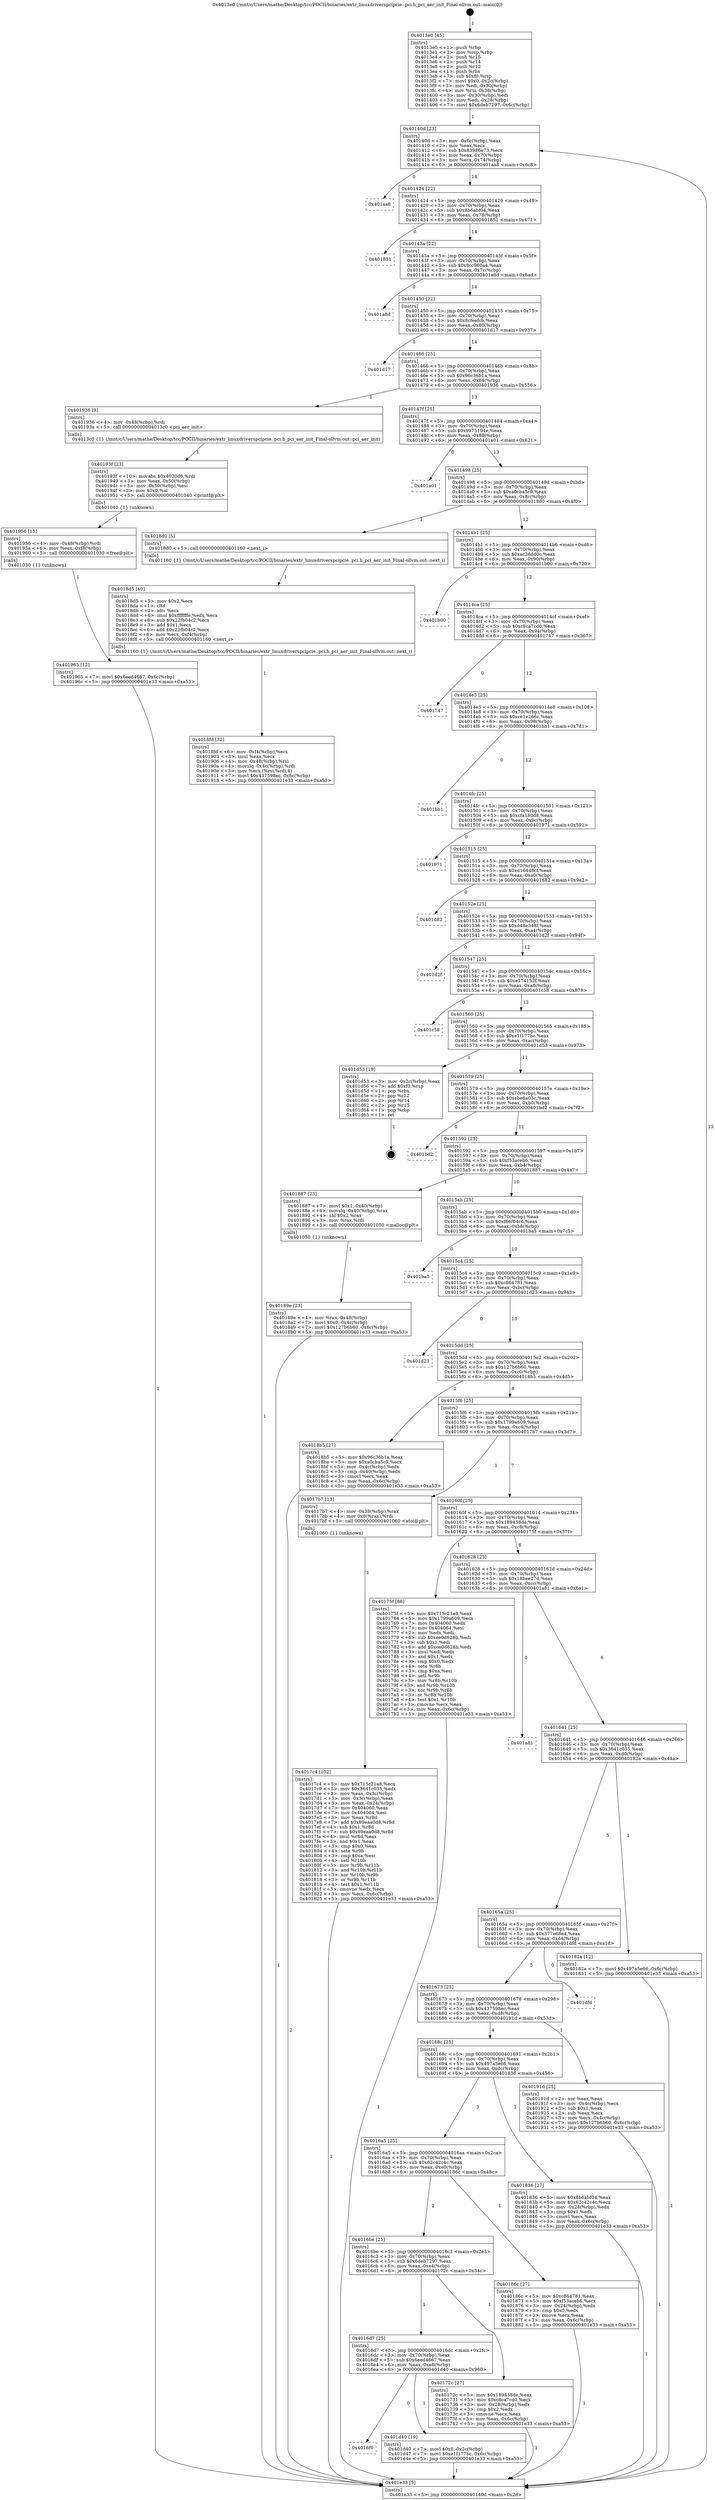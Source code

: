 digraph "0x4013e0" {
  label = "0x4013e0 (/mnt/c/Users/mathe/Desktop/tcc/POCII/binaries/extr_linuxdriverspcipcie..pci.h_pci_aer_init_Final-ollvm.out::main(0))"
  labelloc = "t"
  node[shape=record]

  Entry [label="",width=0.3,height=0.3,shape=circle,fillcolor=black,style=filled]
  "0x40140d" [label="{
     0x40140d [23]\l
     | [instrs]\l
     &nbsp;&nbsp;0x40140d \<+3\>: mov -0x6c(%rbp),%eax\l
     &nbsp;&nbsp;0x401410 \<+2\>: mov %eax,%ecx\l
     &nbsp;&nbsp;0x401412 \<+6\>: sub $0x83986e73,%ecx\l
     &nbsp;&nbsp;0x401418 \<+3\>: mov %eax,-0x70(%rbp)\l
     &nbsp;&nbsp;0x40141b \<+3\>: mov %ecx,-0x74(%rbp)\l
     &nbsp;&nbsp;0x40141e \<+6\>: je 0000000000401aa8 \<main+0x6c8\>\l
  }"]
  "0x401aa8" [label="{
     0x401aa8\l
  }", style=dashed]
  "0x401424" [label="{
     0x401424 [22]\l
     | [instrs]\l
     &nbsp;&nbsp;0x401424 \<+5\>: jmp 0000000000401429 \<main+0x49\>\l
     &nbsp;&nbsp;0x401429 \<+3\>: mov -0x70(%rbp),%eax\l
     &nbsp;&nbsp;0x40142c \<+5\>: sub $0x8b6abf04,%eax\l
     &nbsp;&nbsp;0x401431 \<+3\>: mov %eax,-0x78(%rbp)\l
     &nbsp;&nbsp;0x401434 \<+6\>: je 0000000000401851 \<main+0x471\>\l
  }"]
  Exit [label="",width=0.3,height=0.3,shape=circle,fillcolor=black,style=filled,peripheries=2]
  "0x401851" [label="{
     0x401851\l
  }", style=dashed]
  "0x40143a" [label="{
     0x40143a [22]\l
     | [instrs]\l
     &nbsp;&nbsp;0x40143a \<+5\>: jmp 000000000040143f \<main+0x5f\>\l
     &nbsp;&nbsp;0x40143f \<+3\>: mov -0x70(%rbp),%eax\l
     &nbsp;&nbsp;0x401442 \<+5\>: sub $0x8cc960a4,%eax\l
     &nbsp;&nbsp;0x401447 \<+3\>: mov %eax,-0x7c(%rbp)\l
     &nbsp;&nbsp;0x40144a \<+6\>: je 0000000000401a8d \<main+0x6ad\>\l
  }"]
  "0x4016f0" [label="{
     0x4016f0\l
  }", style=dashed]
  "0x401a8d" [label="{
     0x401a8d\l
  }", style=dashed]
  "0x401450" [label="{
     0x401450 [22]\l
     | [instrs]\l
     &nbsp;&nbsp;0x401450 \<+5\>: jmp 0000000000401455 \<main+0x75\>\l
     &nbsp;&nbsp;0x401455 \<+3\>: mov -0x70(%rbp),%eax\l
     &nbsp;&nbsp;0x401458 \<+5\>: sub $0x8cfeefcb,%eax\l
     &nbsp;&nbsp;0x40145d \<+3\>: mov %eax,-0x80(%rbp)\l
     &nbsp;&nbsp;0x401460 \<+6\>: je 0000000000401d17 \<main+0x937\>\l
  }"]
  "0x401d40" [label="{
     0x401d40 [19]\l
     | [instrs]\l
     &nbsp;&nbsp;0x401d40 \<+7\>: movl $0x0,-0x2c(%rbp)\l
     &nbsp;&nbsp;0x401d47 \<+7\>: movl $0xe1f177bc,-0x6c(%rbp)\l
     &nbsp;&nbsp;0x401d4e \<+5\>: jmp 0000000000401e33 \<main+0xa53\>\l
  }"]
  "0x401d17" [label="{
     0x401d17\l
  }", style=dashed]
  "0x401466" [label="{
     0x401466 [25]\l
     | [instrs]\l
     &nbsp;&nbsp;0x401466 \<+5\>: jmp 000000000040146b \<main+0x8b\>\l
     &nbsp;&nbsp;0x40146b \<+3\>: mov -0x70(%rbp),%eax\l
     &nbsp;&nbsp;0x40146e \<+5\>: sub $0x96c36b1a,%eax\l
     &nbsp;&nbsp;0x401473 \<+6\>: mov %eax,-0x84(%rbp)\l
     &nbsp;&nbsp;0x401479 \<+6\>: je 0000000000401936 \<main+0x556\>\l
  }"]
  "0x401965" [label="{
     0x401965 [12]\l
     | [instrs]\l
     &nbsp;&nbsp;0x401965 \<+7\>: movl $0x6eed4667,-0x6c(%rbp)\l
     &nbsp;&nbsp;0x40196c \<+5\>: jmp 0000000000401e33 \<main+0xa53\>\l
  }"]
  "0x401936" [label="{
     0x401936 [9]\l
     | [instrs]\l
     &nbsp;&nbsp;0x401936 \<+4\>: mov -0x48(%rbp),%rdi\l
     &nbsp;&nbsp;0x40193a \<+5\>: call 00000000004013c0 \<pci_aer_init\>\l
     | [calls]\l
     &nbsp;&nbsp;0x4013c0 \{1\} (/mnt/c/Users/mathe/Desktop/tcc/POCII/binaries/extr_linuxdriverspcipcie..pci.h_pci_aer_init_Final-ollvm.out::pci_aer_init)\l
  }"]
  "0x40147f" [label="{
     0x40147f [25]\l
     | [instrs]\l
     &nbsp;&nbsp;0x40147f \<+5\>: jmp 0000000000401484 \<main+0xa4\>\l
     &nbsp;&nbsp;0x401484 \<+3\>: mov -0x70(%rbp),%eax\l
     &nbsp;&nbsp;0x401487 \<+5\>: sub $0x9975194e,%eax\l
     &nbsp;&nbsp;0x40148c \<+6\>: mov %eax,-0x88(%rbp)\l
     &nbsp;&nbsp;0x401492 \<+6\>: je 0000000000401a01 \<main+0x621\>\l
  }"]
  "0x401956" [label="{
     0x401956 [15]\l
     | [instrs]\l
     &nbsp;&nbsp;0x401956 \<+4\>: mov -0x48(%rbp),%rdi\l
     &nbsp;&nbsp;0x40195a \<+6\>: mov %eax,-0xf8(%rbp)\l
     &nbsp;&nbsp;0x401960 \<+5\>: call 0000000000401030 \<free@plt\>\l
     | [calls]\l
     &nbsp;&nbsp;0x401030 \{1\} (unknown)\l
  }"]
  "0x401a01" [label="{
     0x401a01\l
  }", style=dashed]
  "0x401498" [label="{
     0x401498 [25]\l
     | [instrs]\l
     &nbsp;&nbsp;0x401498 \<+5\>: jmp 000000000040149d \<main+0xbd\>\l
     &nbsp;&nbsp;0x40149d \<+3\>: mov -0x70(%rbp),%eax\l
     &nbsp;&nbsp;0x4014a0 \<+5\>: sub $0xa0cba5c9,%eax\l
     &nbsp;&nbsp;0x4014a5 \<+6\>: mov %eax,-0x8c(%rbp)\l
     &nbsp;&nbsp;0x4014ab \<+6\>: je 00000000004018d0 \<main+0x4f0\>\l
  }"]
  "0x40193f" [label="{
     0x40193f [23]\l
     | [instrs]\l
     &nbsp;&nbsp;0x40193f \<+10\>: movabs $0x4020d6,%rdi\l
     &nbsp;&nbsp;0x401949 \<+3\>: mov %eax,-0x50(%rbp)\l
     &nbsp;&nbsp;0x40194c \<+3\>: mov -0x50(%rbp),%esi\l
     &nbsp;&nbsp;0x40194f \<+2\>: mov $0x0,%al\l
     &nbsp;&nbsp;0x401951 \<+5\>: call 0000000000401040 \<printf@plt\>\l
     | [calls]\l
     &nbsp;&nbsp;0x401040 \{1\} (unknown)\l
  }"]
  "0x4018d0" [label="{
     0x4018d0 [5]\l
     | [instrs]\l
     &nbsp;&nbsp;0x4018d0 \<+5\>: call 0000000000401160 \<next_i\>\l
     | [calls]\l
     &nbsp;&nbsp;0x401160 \{1\} (/mnt/c/Users/mathe/Desktop/tcc/POCII/binaries/extr_linuxdriverspcipcie..pci.h_pci_aer_init_Final-ollvm.out::next_i)\l
  }"]
  "0x4014b1" [label="{
     0x4014b1 [25]\l
     | [instrs]\l
     &nbsp;&nbsp;0x4014b1 \<+5\>: jmp 00000000004014b6 \<main+0xd6\>\l
     &nbsp;&nbsp;0x4014b6 \<+3\>: mov -0x70(%rbp),%eax\l
     &nbsp;&nbsp;0x4014b9 \<+5\>: sub $0xac2ddd0c,%eax\l
     &nbsp;&nbsp;0x4014be \<+6\>: mov %eax,-0x90(%rbp)\l
     &nbsp;&nbsp;0x4014c4 \<+6\>: je 0000000000401b00 \<main+0x720\>\l
  }"]
  "0x4018fd" [label="{
     0x4018fd [32]\l
     | [instrs]\l
     &nbsp;&nbsp;0x4018fd \<+6\>: mov -0xf4(%rbp),%ecx\l
     &nbsp;&nbsp;0x401903 \<+3\>: imul %eax,%ecx\l
     &nbsp;&nbsp;0x401906 \<+4\>: mov -0x48(%rbp),%rsi\l
     &nbsp;&nbsp;0x40190a \<+4\>: movslq -0x4c(%rbp),%rdi\l
     &nbsp;&nbsp;0x40190e \<+3\>: mov %ecx,(%rsi,%rdi,4)\l
     &nbsp;&nbsp;0x401911 \<+7\>: movl $0x437598ec,-0x6c(%rbp)\l
     &nbsp;&nbsp;0x401918 \<+5\>: jmp 0000000000401e33 \<main+0xa53\>\l
  }"]
  "0x401b00" [label="{
     0x401b00\l
  }", style=dashed]
  "0x4014ca" [label="{
     0x4014ca [25]\l
     | [instrs]\l
     &nbsp;&nbsp;0x4014ca \<+5\>: jmp 00000000004014cf \<main+0xef\>\l
     &nbsp;&nbsp;0x4014cf \<+3\>: mov -0x70(%rbp),%eax\l
     &nbsp;&nbsp;0x4014d2 \<+5\>: sub $0xc8ca7cd0,%eax\l
     &nbsp;&nbsp;0x4014d7 \<+6\>: mov %eax,-0x94(%rbp)\l
     &nbsp;&nbsp;0x4014dd \<+6\>: je 0000000000401747 \<main+0x367\>\l
  }"]
  "0x4018d5" [label="{
     0x4018d5 [40]\l
     | [instrs]\l
     &nbsp;&nbsp;0x4018d5 \<+5\>: mov $0x2,%ecx\l
     &nbsp;&nbsp;0x4018da \<+1\>: cltd\l
     &nbsp;&nbsp;0x4018db \<+2\>: idiv %ecx\l
     &nbsp;&nbsp;0x4018dd \<+6\>: imul $0xfffffffe,%edx,%ecx\l
     &nbsp;&nbsp;0x4018e3 \<+6\>: sub $0x22fb04c2,%ecx\l
     &nbsp;&nbsp;0x4018e9 \<+3\>: add $0x1,%ecx\l
     &nbsp;&nbsp;0x4018ec \<+6\>: add $0x22fb04c2,%ecx\l
     &nbsp;&nbsp;0x4018f2 \<+6\>: mov %ecx,-0xf4(%rbp)\l
     &nbsp;&nbsp;0x4018f8 \<+5\>: call 0000000000401160 \<next_i\>\l
     | [calls]\l
     &nbsp;&nbsp;0x401160 \{1\} (/mnt/c/Users/mathe/Desktop/tcc/POCII/binaries/extr_linuxdriverspcipcie..pci.h_pci_aer_init_Final-ollvm.out::next_i)\l
  }"]
  "0x401747" [label="{
     0x401747\l
  }", style=dashed]
  "0x4014e3" [label="{
     0x4014e3 [25]\l
     | [instrs]\l
     &nbsp;&nbsp;0x4014e3 \<+5\>: jmp 00000000004014e8 \<main+0x108\>\l
     &nbsp;&nbsp;0x4014e8 \<+3\>: mov -0x70(%rbp),%eax\l
     &nbsp;&nbsp;0x4014eb \<+5\>: sub $0xce1e266c,%eax\l
     &nbsp;&nbsp;0x4014f0 \<+6\>: mov %eax,-0x98(%rbp)\l
     &nbsp;&nbsp;0x4014f6 \<+6\>: je 0000000000401bb1 \<main+0x7d1\>\l
  }"]
  "0x40189e" [label="{
     0x40189e [23]\l
     | [instrs]\l
     &nbsp;&nbsp;0x40189e \<+4\>: mov %rax,-0x48(%rbp)\l
     &nbsp;&nbsp;0x4018a2 \<+7\>: movl $0x0,-0x4c(%rbp)\l
     &nbsp;&nbsp;0x4018a9 \<+7\>: movl $0x127b6b60,-0x6c(%rbp)\l
     &nbsp;&nbsp;0x4018b0 \<+5\>: jmp 0000000000401e33 \<main+0xa53\>\l
  }"]
  "0x401bb1" [label="{
     0x401bb1\l
  }", style=dashed]
  "0x4014fc" [label="{
     0x4014fc [25]\l
     | [instrs]\l
     &nbsp;&nbsp;0x4014fc \<+5\>: jmp 0000000000401501 \<main+0x121\>\l
     &nbsp;&nbsp;0x401501 \<+3\>: mov -0x70(%rbp),%eax\l
     &nbsp;&nbsp;0x401504 \<+5\>: sub $0xcfa180d8,%eax\l
     &nbsp;&nbsp;0x401509 \<+6\>: mov %eax,-0x9c(%rbp)\l
     &nbsp;&nbsp;0x40150f \<+6\>: je 0000000000401971 \<main+0x591\>\l
  }"]
  "0x4017c4" [label="{
     0x4017c4 [102]\l
     | [instrs]\l
     &nbsp;&nbsp;0x4017c4 \<+5\>: mov $0x715c21a8,%ecx\l
     &nbsp;&nbsp;0x4017c9 \<+5\>: mov $0x3641c035,%edx\l
     &nbsp;&nbsp;0x4017ce \<+3\>: mov %eax,-0x3c(%rbp)\l
     &nbsp;&nbsp;0x4017d1 \<+3\>: mov -0x3c(%rbp),%eax\l
     &nbsp;&nbsp;0x4017d4 \<+3\>: mov %eax,-0x24(%rbp)\l
     &nbsp;&nbsp;0x4017d7 \<+7\>: mov 0x404060,%eax\l
     &nbsp;&nbsp;0x4017de \<+7\>: mov 0x404064,%esi\l
     &nbsp;&nbsp;0x4017e5 \<+3\>: mov %eax,%r8d\l
     &nbsp;&nbsp;0x4017e8 \<+7\>: add $0x89eaa0d8,%r8d\l
     &nbsp;&nbsp;0x4017ef \<+4\>: sub $0x1,%r8d\l
     &nbsp;&nbsp;0x4017f3 \<+7\>: sub $0x89eaa0d8,%r8d\l
     &nbsp;&nbsp;0x4017fa \<+4\>: imul %r8d,%eax\l
     &nbsp;&nbsp;0x4017fe \<+3\>: and $0x1,%eax\l
     &nbsp;&nbsp;0x401801 \<+3\>: cmp $0x0,%eax\l
     &nbsp;&nbsp;0x401804 \<+4\>: sete %r9b\l
     &nbsp;&nbsp;0x401808 \<+3\>: cmp $0xa,%esi\l
     &nbsp;&nbsp;0x40180b \<+4\>: setl %r10b\l
     &nbsp;&nbsp;0x40180f \<+3\>: mov %r9b,%r11b\l
     &nbsp;&nbsp;0x401812 \<+3\>: and %r10b,%r11b\l
     &nbsp;&nbsp;0x401815 \<+3\>: xor %r10b,%r9b\l
     &nbsp;&nbsp;0x401818 \<+3\>: or %r9b,%r11b\l
     &nbsp;&nbsp;0x40181b \<+4\>: test $0x1,%r11b\l
     &nbsp;&nbsp;0x40181f \<+3\>: cmovne %edx,%ecx\l
     &nbsp;&nbsp;0x401822 \<+3\>: mov %ecx,-0x6c(%rbp)\l
     &nbsp;&nbsp;0x401825 \<+5\>: jmp 0000000000401e33 \<main+0xa53\>\l
  }"]
  "0x401971" [label="{
     0x401971\l
  }", style=dashed]
  "0x401515" [label="{
     0x401515 [25]\l
     | [instrs]\l
     &nbsp;&nbsp;0x401515 \<+5\>: jmp 000000000040151a \<main+0x13a\>\l
     &nbsp;&nbsp;0x40151a \<+3\>: mov -0x70(%rbp),%eax\l
     &nbsp;&nbsp;0x40151d \<+5\>: sub $0xd16448cf,%eax\l
     &nbsp;&nbsp;0x401522 \<+6\>: mov %eax,-0xa0(%rbp)\l
     &nbsp;&nbsp;0x401528 \<+6\>: je 0000000000401d82 \<main+0x9a2\>\l
  }"]
  "0x4013e0" [label="{
     0x4013e0 [45]\l
     | [instrs]\l
     &nbsp;&nbsp;0x4013e0 \<+1\>: push %rbp\l
     &nbsp;&nbsp;0x4013e1 \<+3\>: mov %rsp,%rbp\l
     &nbsp;&nbsp;0x4013e4 \<+2\>: push %r15\l
     &nbsp;&nbsp;0x4013e6 \<+2\>: push %r14\l
     &nbsp;&nbsp;0x4013e8 \<+2\>: push %r12\l
     &nbsp;&nbsp;0x4013ea \<+1\>: push %rbx\l
     &nbsp;&nbsp;0x4013eb \<+7\>: sub $0xf0,%rsp\l
     &nbsp;&nbsp;0x4013f2 \<+7\>: movl $0x0,-0x2c(%rbp)\l
     &nbsp;&nbsp;0x4013f9 \<+3\>: mov %edi,-0x30(%rbp)\l
     &nbsp;&nbsp;0x4013fc \<+4\>: mov %rsi,-0x38(%rbp)\l
     &nbsp;&nbsp;0x401400 \<+3\>: mov -0x30(%rbp),%edi\l
     &nbsp;&nbsp;0x401403 \<+3\>: mov %edi,-0x28(%rbp)\l
     &nbsp;&nbsp;0x401406 \<+7\>: movl $0x6deb7297,-0x6c(%rbp)\l
  }"]
  "0x401d82" [label="{
     0x401d82\l
  }", style=dashed]
  "0x40152e" [label="{
     0x40152e [25]\l
     | [instrs]\l
     &nbsp;&nbsp;0x40152e \<+5\>: jmp 0000000000401533 \<main+0x153\>\l
     &nbsp;&nbsp;0x401533 \<+3\>: mov -0x70(%rbp),%eax\l
     &nbsp;&nbsp;0x401536 \<+5\>: sub $0xd48e348f,%eax\l
     &nbsp;&nbsp;0x40153b \<+6\>: mov %eax,-0xa4(%rbp)\l
     &nbsp;&nbsp;0x401541 \<+6\>: je 0000000000401d2f \<main+0x94f\>\l
  }"]
  "0x401e33" [label="{
     0x401e33 [5]\l
     | [instrs]\l
     &nbsp;&nbsp;0x401e33 \<+5\>: jmp 000000000040140d \<main+0x2d\>\l
  }"]
  "0x401d2f" [label="{
     0x401d2f\l
  }", style=dashed]
  "0x401547" [label="{
     0x401547 [25]\l
     | [instrs]\l
     &nbsp;&nbsp;0x401547 \<+5\>: jmp 000000000040154c \<main+0x16c\>\l
     &nbsp;&nbsp;0x40154c \<+3\>: mov -0x70(%rbp),%eax\l
     &nbsp;&nbsp;0x40154f \<+5\>: sub $0xe174152f,%eax\l
     &nbsp;&nbsp;0x401554 \<+6\>: mov %eax,-0xa8(%rbp)\l
     &nbsp;&nbsp;0x40155a \<+6\>: je 0000000000401c58 \<main+0x878\>\l
  }"]
  "0x4016d7" [label="{
     0x4016d7 [25]\l
     | [instrs]\l
     &nbsp;&nbsp;0x4016d7 \<+5\>: jmp 00000000004016dc \<main+0x2fc\>\l
     &nbsp;&nbsp;0x4016dc \<+3\>: mov -0x70(%rbp),%eax\l
     &nbsp;&nbsp;0x4016df \<+5\>: sub $0x6eed4667,%eax\l
     &nbsp;&nbsp;0x4016e4 \<+6\>: mov %eax,-0xe8(%rbp)\l
     &nbsp;&nbsp;0x4016ea \<+6\>: je 0000000000401d40 \<main+0x960\>\l
  }"]
  "0x401c58" [label="{
     0x401c58\l
  }", style=dashed]
  "0x401560" [label="{
     0x401560 [25]\l
     | [instrs]\l
     &nbsp;&nbsp;0x401560 \<+5\>: jmp 0000000000401565 \<main+0x185\>\l
     &nbsp;&nbsp;0x401565 \<+3\>: mov -0x70(%rbp),%eax\l
     &nbsp;&nbsp;0x401568 \<+5\>: sub $0xe1f177bc,%eax\l
     &nbsp;&nbsp;0x40156d \<+6\>: mov %eax,-0xac(%rbp)\l
     &nbsp;&nbsp;0x401573 \<+6\>: je 0000000000401d53 \<main+0x973\>\l
  }"]
  "0x40172c" [label="{
     0x40172c [27]\l
     | [instrs]\l
     &nbsp;&nbsp;0x40172c \<+5\>: mov $0x189458de,%eax\l
     &nbsp;&nbsp;0x401731 \<+5\>: mov $0xc8ca7cd0,%ecx\l
     &nbsp;&nbsp;0x401736 \<+3\>: mov -0x28(%rbp),%edx\l
     &nbsp;&nbsp;0x401739 \<+3\>: cmp $0x2,%edx\l
     &nbsp;&nbsp;0x40173c \<+3\>: cmovne %ecx,%eax\l
     &nbsp;&nbsp;0x40173f \<+3\>: mov %eax,-0x6c(%rbp)\l
     &nbsp;&nbsp;0x401742 \<+5\>: jmp 0000000000401e33 \<main+0xa53\>\l
  }"]
  "0x401d53" [label="{
     0x401d53 [19]\l
     | [instrs]\l
     &nbsp;&nbsp;0x401d53 \<+3\>: mov -0x2c(%rbp),%eax\l
     &nbsp;&nbsp;0x401d56 \<+7\>: add $0xf0,%rsp\l
     &nbsp;&nbsp;0x401d5d \<+1\>: pop %rbx\l
     &nbsp;&nbsp;0x401d5e \<+2\>: pop %r12\l
     &nbsp;&nbsp;0x401d60 \<+2\>: pop %r14\l
     &nbsp;&nbsp;0x401d62 \<+2\>: pop %r15\l
     &nbsp;&nbsp;0x401d64 \<+1\>: pop %rbp\l
     &nbsp;&nbsp;0x401d65 \<+1\>: ret\l
  }"]
  "0x401579" [label="{
     0x401579 [25]\l
     | [instrs]\l
     &nbsp;&nbsp;0x401579 \<+5\>: jmp 000000000040157e \<main+0x19e\>\l
     &nbsp;&nbsp;0x40157e \<+3\>: mov -0x70(%rbp),%eax\l
     &nbsp;&nbsp;0x401581 \<+5\>: sub $0xebe6a03c,%eax\l
     &nbsp;&nbsp;0x401586 \<+6\>: mov %eax,-0xb0(%rbp)\l
     &nbsp;&nbsp;0x40158c \<+6\>: je 0000000000401bd2 \<main+0x7f2\>\l
  }"]
  "0x4016be" [label="{
     0x4016be [25]\l
     | [instrs]\l
     &nbsp;&nbsp;0x4016be \<+5\>: jmp 00000000004016c3 \<main+0x2e3\>\l
     &nbsp;&nbsp;0x4016c3 \<+3\>: mov -0x70(%rbp),%eax\l
     &nbsp;&nbsp;0x4016c6 \<+5\>: sub $0x6deb7297,%eax\l
     &nbsp;&nbsp;0x4016cb \<+6\>: mov %eax,-0xe4(%rbp)\l
     &nbsp;&nbsp;0x4016d1 \<+6\>: je 000000000040172c \<main+0x34c\>\l
  }"]
  "0x401bd2" [label="{
     0x401bd2\l
  }", style=dashed]
  "0x401592" [label="{
     0x401592 [25]\l
     | [instrs]\l
     &nbsp;&nbsp;0x401592 \<+5\>: jmp 0000000000401597 \<main+0x1b7\>\l
     &nbsp;&nbsp;0x401597 \<+3\>: mov -0x70(%rbp),%eax\l
     &nbsp;&nbsp;0x40159a \<+5\>: sub $0xf53aceb6,%eax\l
     &nbsp;&nbsp;0x40159f \<+6\>: mov %eax,-0xb4(%rbp)\l
     &nbsp;&nbsp;0x4015a5 \<+6\>: je 0000000000401887 \<main+0x4a7\>\l
  }"]
  "0x40186c" [label="{
     0x40186c [27]\l
     | [instrs]\l
     &nbsp;&nbsp;0x40186c \<+5\>: mov $0xc864781,%eax\l
     &nbsp;&nbsp;0x401871 \<+5\>: mov $0xf53aceb6,%ecx\l
     &nbsp;&nbsp;0x401876 \<+3\>: mov -0x24(%rbp),%edx\l
     &nbsp;&nbsp;0x401879 \<+3\>: cmp $0x0,%edx\l
     &nbsp;&nbsp;0x40187c \<+3\>: cmove %ecx,%eax\l
     &nbsp;&nbsp;0x40187f \<+3\>: mov %eax,-0x6c(%rbp)\l
     &nbsp;&nbsp;0x401882 \<+5\>: jmp 0000000000401e33 \<main+0xa53\>\l
  }"]
  "0x401887" [label="{
     0x401887 [23]\l
     | [instrs]\l
     &nbsp;&nbsp;0x401887 \<+7\>: movl $0x1,-0x40(%rbp)\l
     &nbsp;&nbsp;0x40188e \<+4\>: movslq -0x40(%rbp),%rax\l
     &nbsp;&nbsp;0x401892 \<+4\>: shl $0x2,%rax\l
     &nbsp;&nbsp;0x401896 \<+3\>: mov %rax,%rdi\l
     &nbsp;&nbsp;0x401899 \<+5\>: call 0000000000401050 \<malloc@plt\>\l
     | [calls]\l
     &nbsp;&nbsp;0x401050 \{1\} (unknown)\l
  }"]
  "0x4015ab" [label="{
     0x4015ab [25]\l
     | [instrs]\l
     &nbsp;&nbsp;0x4015ab \<+5\>: jmp 00000000004015b0 \<main+0x1d0\>\l
     &nbsp;&nbsp;0x4015b0 \<+3\>: mov -0x70(%rbp),%eax\l
     &nbsp;&nbsp;0x4015b3 \<+5\>: sub $0xf66f04c6,%eax\l
     &nbsp;&nbsp;0x4015b8 \<+6\>: mov %eax,-0xb8(%rbp)\l
     &nbsp;&nbsp;0x4015be \<+6\>: je 0000000000401ba5 \<main+0x7c5\>\l
  }"]
  "0x4016a5" [label="{
     0x4016a5 [25]\l
     | [instrs]\l
     &nbsp;&nbsp;0x4016a5 \<+5\>: jmp 00000000004016aa \<main+0x2ca\>\l
     &nbsp;&nbsp;0x4016aa \<+3\>: mov -0x70(%rbp),%eax\l
     &nbsp;&nbsp;0x4016ad \<+5\>: sub $0x62c42c4c,%eax\l
     &nbsp;&nbsp;0x4016b2 \<+6\>: mov %eax,-0xe0(%rbp)\l
     &nbsp;&nbsp;0x4016b8 \<+6\>: je 000000000040186c \<main+0x48c\>\l
  }"]
  "0x401ba5" [label="{
     0x401ba5\l
  }", style=dashed]
  "0x4015c4" [label="{
     0x4015c4 [25]\l
     | [instrs]\l
     &nbsp;&nbsp;0x4015c4 \<+5\>: jmp 00000000004015c9 \<main+0x1e9\>\l
     &nbsp;&nbsp;0x4015c9 \<+3\>: mov -0x70(%rbp),%eax\l
     &nbsp;&nbsp;0x4015cc \<+5\>: sub $0xc864781,%eax\l
     &nbsp;&nbsp;0x4015d1 \<+6\>: mov %eax,-0xbc(%rbp)\l
     &nbsp;&nbsp;0x4015d7 \<+6\>: je 0000000000401d23 \<main+0x943\>\l
  }"]
  "0x401836" [label="{
     0x401836 [27]\l
     | [instrs]\l
     &nbsp;&nbsp;0x401836 \<+5\>: mov $0x8b6abf04,%eax\l
     &nbsp;&nbsp;0x40183b \<+5\>: mov $0x62c42c4c,%ecx\l
     &nbsp;&nbsp;0x401840 \<+3\>: mov -0x24(%rbp),%edx\l
     &nbsp;&nbsp;0x401843 \<+3\>: cmp $0x1,%edx\l
     &nbsp;&nbsp;0x401846 \<+3\>: cmovl %ecx,%eax\l
     &nbsp;&nbsp;0x401849 \<+3\>: mov %eax,-0x6c(%rbp)\l
     &nbsp;&nbsp;0x40184c \<+5\>: jmp 0000000000401e33 \<main+0xa53\>\l
  }"]
  "0x401d23" [label="{
     0x401d23\l
  }", style=dashed]
  "0x4015dd" [label="{
     0x4015dd [25]\l
     | [instrs]\l
     &nbsp;&nbsp;0x4015dd \<+5\>: jmp 00000000004015e2 \<main+0x202\>\l
     &nbsp;&nbsp;0x4015e2 \<+3\>: mov -0x70(%rbp),%eax\l
     &nbsp;&nbsp;0x4015e5 \<+5\>: sub $0x127b6b60,%eax\l
     &nbsp;&nbsp;0x4015ea \<+6\>: mov %eax,-0xc0(%rbp)\l
     &nbsp;&nbsp;0x4015f0 \<+6\>: je 00000000004018b5 \<main+0x4d5\>\l
  }"]
  "0x40168c" [label="{
     0x40168c [25]\l
     | [instrs]\l
     &nbsp;&nbsp;0x40168c \<+5\>: jmp 0000000000401691 \<main+0x2b1\>\l
     &nbsp;&nbsp;0x401691 \<+3\>: mov -0x70(%rbp),%eax\l
     &nbsp;&nbsp;0x401694 \<+5\>: sub $0x497a5e66,%eax\l
     &nbsp;&nbsp;0x401699 \<+6\>: mov %eax,-0xdc(%rbp)\l
     &nbsp;&nbsp;0x40169f \<+6\>: je 0000000000401836 \<main+0x456\>\l
  }"]
  "0x4018b5" [label="{
     0x4018b5 [27]\l
     | [instrs]\l
     &nbsp;&nbsp;0x4018b5 \<+5\>: mov $0x96c36b1a,%eax\l
     &nbsp;&nbsp;0x4018ba \<+5\>: mov $0xa0cba5c9,%ecx\l
     &nbsp;&nbsp;0x4018bf \<+3\>: mov -0x4c(%rbp),%edx\l
     &nbsp;&nbsp;0x4018c2 \<+3\>: cmp -0x40(%rbp),%edx\l
     &nbsp;&nbsp;0x4018c5 \<+3\>: cmovl %ecx,%eax\l
     &nbsp;&nbsp;0x4018c8 \<+3\>: mov %eax,-0x6c(%rbp)\l
     &nbsp;&nbsp;0x4018cb \<+5\>: jmp 0000000000401e33 \<main+0xa53\>\l
  }"]
  "0x4015f6" [label="{
     0x4015f6 [25]\l
     | [instrs]\l
     &nbsp;&nbsp;0x4015f6 \<+5\>: jmp 00000000004015fb \<main+0x21b\>\l
     &nbsp;&nbsp;0x4015fb \<+3\>: mov -0x70(%rbp),%eax\l
     &nbsp;&nbsp;0x4015fe \<+5\>: sub $0x1799a609,%eax\l
     &nbsp;&nbsp;0x401603 \<+6\>: mov %eax,-0xc4(%rbp)\l
     &nbsp;&nbsp;0x401609 \<+6\>: je 00000000004017b7 \<main+0x3d7\>\l
  }"]
  "0x40191d" [label="{
     0x40191d [25]\l
     | [instrs]\l
     &nbsp;&nbsp;0x40191d \<+2\>: xor %eax,%eax\l
     &nbsp;&nbsp;0x40191f \<+3\>: mov -0x4c(%rbp),%ecx\l
     &nbsp;&nbsp;0x401922 \<+3\>: sub $0x1,%eax\l
     &nbsp;&nbsp;0x401925 \<+2\>: sub %eax,%ecx\l
     &nbsp;&nbsp;0x401927 \<+3\>: mov %ecx,-0x4c(%rbp)\l
     &nbsp;&nbsp;0x40192a \<+7\>: movl $0x127b6b60,-0x6c(%rbp)\l
     &nbsp;&nbsp;0x401931 \<+5\>: jmp 0000000000401e33 \<main+0xa53\>\l
  }"]
  "0x4017b7" [label="{
     0x4017b7 [13]\l
     | [instrs]\l
     &nbsp;&nbsp;0x4017b7 \<+4\>: mov -0x38(%rbp),%rax\l
     &nbsp;&nbsp;0x4017bb \<+4\>: mov 0x8(%rax),%rdi\l
     &nbsp;&nbsp;0x4017bf \<+5\>: call 0000000000401060 \<atoi@plt\>\l
     | [calls]\l
     &nbsp;&nbsp;0x401060 \{1\} (unknown)\l
  }"]
  "0x40160f" [label="{
     0x40160f [25]\l
     | [instrs]\l
     &nbsp;&nbsp;0x40160f \<+5\>: jmp 0000000000401614 \<main+0x234\>\l
     &nbsp;&nbsp;0x401614 \<+3\>: mov -0x70(%rbp),%eax\l
     &nbsp;&nbsp;0x401617 \<+5\>: sub $0x189458de,%eax\l
     &nbsp;&nbsp;0x40161c \<+6\>: mov %eax,-0xc8(%rbp)\l
     &nbsp;&nbsp;0x401622 \<+6\>: je 000000000040175f \<main+0x37f\>\l
  }"]
  "0x401673" [label="{
     0x401673 [25]\l
     | [instrs]\l
     &nbsp;&nbsp;0x401673 \<+5\>: jmp 0000000000401678 \<main+0x298\>\l
     &nbsp;&nbsp;0x401678 \<+3\>: mov -0x70(%rbp),%eax\l
     &nbsp;&nbsp;0x40167b \<+5\>: sub $0x437598ec,%eax\l
     &nbsp;&nbsp;0x401680 \<+6\>: mov %eax,-0xd8(%rbp)\l
     &nbsp;&nbsp;0x401686 \<+6\>: je 000000000040191d \<main+0x53d\>\l
  }"]
  "0x40175f" [label="{
     0x40175f [88]\l
     | [instrs]\l
     &nbsp;&nbsp;0x40175f \<+5\>: mov $0x715c21a8,%eax\l
     &nbsp;&nbsp;0x401764 \<+5\>: mov $0x1799a609,%ecx\l
     &nbsp;&nbsp;0x401769 \<+7\>: mov 0x404060,%edx\l
     &nbsp;&nbsp;0x401770 \<+7\>: mov 0x404064,%esi\l
     &nbsp;&nbsp;0x401777 \<+2\>: mov %edx,%edi\l
     &nbsp;&nbsp;0x401779 \<+6\>: sub $0xee0d628b,%edi\l
     &nbsp;&nbsp;0x40177f \<+3\>: sub $0x1,%edi\l
     &nbsp;&nbsp;0x401782 \<+6\>: add $0xee0d628b,%edi\l
     &nbsp;&nbsp;0x401788 \<+3\>: imul %edi,%edx\l
     &nbsp;&nbsp;0x40178b \<+3\>: and $0x1,%edx\l
     &nbsp;&nbsp;0x40178e \<+3\>: cmp $0x0,%edx\l
     &nbsp;&nbsp;0x401791 \<+4\>: sete %r8b\l
     &nbsp;&nbsp;0x401795 \<+3\>: cmp $0xa,%esi\l
     &nbsp;&nbsp;0x401798 \<+4\>: setl %r9b\l
     &nbsp;&nbsp;0x40179c \<+3\>: mov %r8b,%r10b\l
     &nbsp;&nbsp;0x40179f \<+3\>: and %r9b,%r10b\l
     &nbsp;&nbsp;0x4017a2 \<+3\>: xor %r9b,%r8b\l
     &nbsp;&nbsp;0x4017a5 \<+3\>: or %r8b,%r10b\l
     &nbsp;&nbsp;0x4017a8 \<+4\>: test $0x1,%r10b\l
     &nbsp;&nbsp;0x4017ac \<+3\>: cmovne %ecx,%eax\l
     &nbsp;&nbsp;0x4017af \<+3\>: mov %eax,-0x6c(%rbp)\l
     &nbsp;&nbsp;0x4017b2 \<+5\>: jmp 0000000000401e33 \<main+0xa53\>\l
  }"]
  "0x401628" [label="{
     0x401628 [25]\l
     | [instrs]\l
     &nbsp;&nbsp;0x401628 \<+5\>: jmp 000000000040162d \<main+0x24d\>\l
     &nbsp;&nbsp;0x40162d \<+3\>: mov -0x70(%rbp),%eax\l
     &nbsp;&nbsp;0x401630 \<+5\>: sub $0x18bee27d,%eax\l
     &nbsp;&nbsp;0x401635 \<+6\>: mov %eax,-0xcc(%rbp)\l
     &nbsp;&nbsp;0x40163b \<+6\>: je 0000000000401a81 \<main+0x6a1\>\l
  }"]
  "0x401dfd" [label="{
     0x401dfd\l
  }", style=dashed]
  "0x401a81" [label="{
     0x401a81\l
  }", style=dashed]
  "0x401641" [label="{
     0x401641 [25]\l
     | [instrs]\l
     &nbsp;&nbsp;0x401641 \<+5\>: jmp 0000000000401646 \<main+0x266\>\l
     &nbsp;&nbsp;0x401646 \<+3\>: mov -0x70(%rbp),%eax\l
     &nbsp;&nbsp;0x401649 \<+5\>: sub $0x3641c035,%eax\l
     &nbsp;&nbsp;0x40164e \<+6\>: mov %eax,-0xd0(%rbp)\l
     &nbsp;&nbsp;0x401654 \<+6\>: je 000000000040182a \<main+0x44a\>\l
  }"]
  "0x40165a" [label="{
     0x40165a [25]\l
     | [instrs]\l
     &nbsp;&nbsp;0x40165a \<+5\>: jmp 000000000040165f \<main+0x27f\>\l
     &nbsp;&nbsp;0x40165f \<+3\>: mov -0x70(%rbp),%eax\l
     &nbsp;&nbsp;0x401662 \<+5\>: sub $0x377e68e4,%eax\l
     &nbsp;&nbsp;0x401667 \<+6\>: mov %eax,-0xd4(%rbp)\l
     &nbsp;&nbsp;0x40166d \<+6\>: je 0000000000401dfd \<main+0xa1d\>\l
  }"]
  "0x40182a" [label="{
     0x40182a [12]\l
     | [instrs]\l
     &nbsp;&nbsp;0x40182a \<+7\>: movl $0x497a5e66,-0x6c(%rbp)\l
     &nbsp;&nbsp;0x401831 \<+5\>: jmp 0000000000401e33 \<main+0xa53\>\l
  }"]
  Entry -> "0x4013e0" [label=" 1"]
  "0x40140d" -> "0x401aa8" [label=" 0"]
  "0x40140d" -> "0x401424" [label=" 14"]
  "0x401d53" -> Exit [label=" 1"]
  "0x401424" -> "0x401851" [label=" 0"]
  "0x401424" -> "0x40143a" [label=" 14"]
  "0x401d40" -> "0x401e33" [label=" 1"]
  "0x40143a" -> "0x401a8d" [label=" 0"]
  "0x40143a" -> "0x401450" [label=" 14"]
  "0x4016d7" -> "0x4016f0" [label=" 0"]
  "0x401450" -> "0x401d17" [label=" 0"]
  "0x401450" -> "0x401466" [label=" 14"]
  "0x4016d7" -> "0x401d40" [label=" 1"]
  "0x401466" -> "0x401936" [label=" 1"]
  "0x401466" -> "0x40147f" [label=" 13"]
  "0x401965" -> "0x401e33" [label=" 1"]
  "0x40147f" -> "0x401a01" [label=" 0"]
  "0x40147f" -> "0x401498" [label=" 13"]
  "0x401956" -> "0x401965" [label=" 1"]
  "0x401498" -> "0x4018d0" [label=" 1"]
  "0x401498" -> "0x4014b1" [label=" 12"]
  "0x40193f" -> "0x401956" [label=" 1"]
  "0x4014b1" -> "0x401b00" [label=" 0"]
  "0x4014b1" -> "0x4014ca" [label=" 12"]
  "0x401936" -> "0x40193f" [label=" 1"]
  "0x4014ca" -> "0x401747" [label=" 0"]
  "0x4014ca" -> "0x4014e3" [label=" 12"]
  "0x40191d" -> "0x401e33" [label=" 1"]
  "0x4014e3" -> "0x401bb1" [label=" 0"]
  "0x4014e3" -> "0x4014fc" [label=" 12"]
  "0x4018fd" -> "0x401e33" [label=" 1"]
  "0x4014fc" -> "0x401971" [label=" 0"]
  "0x4014fc" -> "0x401515" [label=" 12"]
  "0x4018d5" -> "0x4018fd" [label=" 1"]
  "0x401515" -> "0x401d82" [label=" 0"]
  "0x401515" -> "0x40152e" [label=" 12"]
  "0x4018d0" -> "0x4018d5" [label=" 1"]
  "0x40152e" -> "0x401d2f" [label=" 0"]
  "0x40152e" -> "0x401547" [label=" 12"]
  "0x4018b5" -> "0x401e33" [label=" 2"]
  "0x401547" -> "0x401c58" [label=" 0"]
  "0x401547" -> "0x401560" [label=" 12"]
  "0x40189e" -> "0x401e33" [label=" 1"]
  "0x401560" -> "0x401d53" [label=" 1"]
  "0x401560" -> "0x401579" [label=" 11"]
  "0x401887" -> "0x40189e" [label=" 1"]
  "0x401579" -> "0x401bd2" [label=" 0"]
  "0x401579" -> "0x401592" [label=" 11"]
  "0x401836" -> "0x401e33" [label=" 1"]
  "0x401592" -> "0x401887" [label=" 1"]
  "0x401592" -> "0x4015ab" [label=" 10"]
  "0x40182a" -> "0x401e33" [label=" 1"]
  "0x4015ab" -> "0x401ba5" [label=" 0"]
  "0x4015ab" -> "0x4015c4" [label=" 10"]
  "0x4017b7" -> "0x4017c4" [label=" 1"]
  "0x4015c4" -> "0x401d23" [label=" 0"]
  "0x4015c4" -> "0x4015dd" [label=" 10"]
  "0x40175f" -> "0x401e33" [label=" 1"]
  "0x4015dd" -> "0x4018b5" [label=" 2"]
  "0x4015dd" -> "0x4015f6" [label=" 8"]
  "0x4013e0" -> "0x40140d" [label=" 1"]
  "0x4015f6" -> "0x4017b7" [label=" 1"]
  "0x4015f6" -> "0x40160f" [label=" 7"]
  "0x40172c" -> "0x401e33" [label=" 1"]
  "0x40160f" -> "0x40175f" [label=" 1"]
  "0x40160f" -> "0x401628" [label=" 6"]
  "0x4016be" -> "0x40172c" [label=" 1"]
  "0x401628" -> "0x401a81" [label=" 0"]
  "0x401628" -> "0x401641" [label=" 6"]
  "0x40186c" -> "0x401e33" [label=" 1"]
  "0x401641" -> "0x40182a" [label=" 1"]
  "0x401641" -> "0x40165a" [label=" 5"]
  "0x4016a5" -> "0x4016be" [label=" 2"]
  "0x40165a" -> "0x401dfd" [label=" 0"]
  "0x40165a" -> "0x401673" [label=" 5"]
  "0x4016be" -> "0x4016d7" [label=" 1"]
  "0x401673" -> "0x40191d" [label=" 1"]
  "0x401673" -> "0x40168c" [label=" 4"]
  "0x401e33" -> "0x40140d" [label=" 13"]
  "0x40168c" -> "0x401836" [label=" 1"]
  "0x40168c" -> "0x4016a5" [label=" 3"]
  "0x4017c4" -> "0x401e33" [label=" 1"]
  "0x4016a5" -> "0x40186c" [label=" 1"]
}
